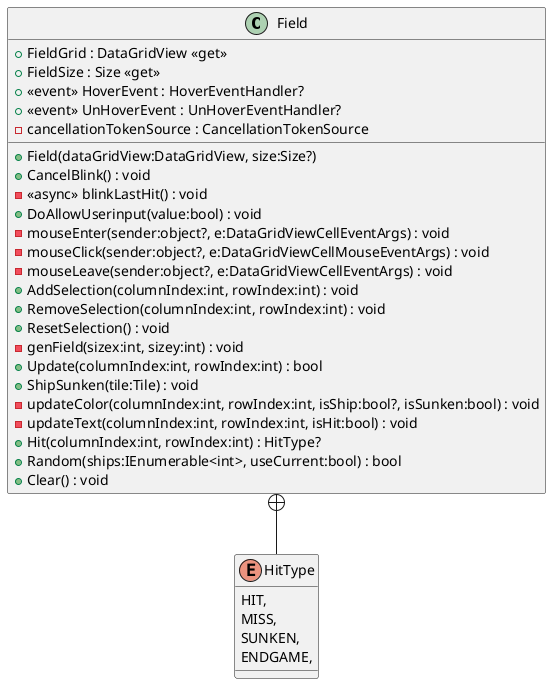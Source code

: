 @startuml
class Field {
    + FieldGrid : DataGridView <<get>>
    + FieldSize : Size <<get>>
    +  <<event>> HoverEvent : HoverEventHandler? 
    +  <<event>> UnHoverEvent : UnHoverEventHandler? 
    - cancellationTokenSource : CancellationTokenSource
    + Field(dataGridView:DataGridView, size:Size?)
    + CancelBlink() : void
    - <<async>> blinkLastHit() : void
    + DoAllowUserinput(value:bool) : void
    - mouseEnter(sender:object?, e:DataGridViewCellEventArgs) : void
    - mouseClick(sender:object?, e:DataGridViewCellMouseEventArgs) : void
    - mouseLeave(sender:object?, e:DataGridViewCellEventArgs) : void
    + AddSelection(columnIndex:int, rowIndex:int) : void
    + RemoveSelection(columnIndex:int, rowIndex:int) : void
    + ResetSelection() : void
    - genField(sizex:int, sizey:int) : void
    + Update(columnIndex:int, rowIndex:int) : bool
    + ShipSunken(tile:Tile) : void
    - updateColor(columnIndex:int, rowIndex:int, isShip:bool?, isSunken:bool) : void
    - updateText(columnIndex:int, rowIndex:int, isHit:bool) : void
    + Hit(columnIndex:int, rowIndex:int) : HitType?
    + Random(ships:IEnumerable<int>, useCurrent:bool) : bool
    + Clear() : void
}
enum HitType {
    HIT,
    MISS,
    SUNKEN,
    ENDGAME,
}
Field +-- HitType
@enduml
